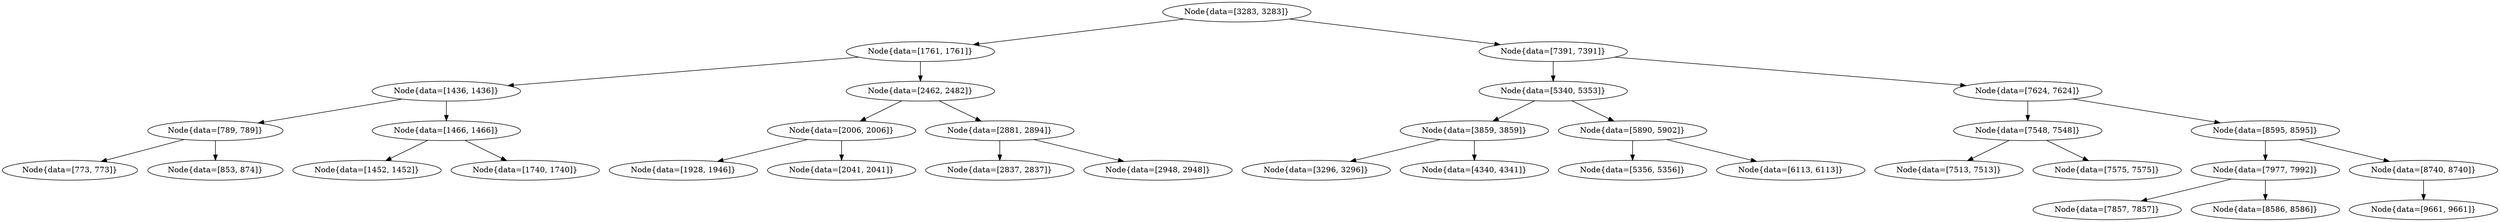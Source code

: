 digraph G{
1974252326 [label="Node{data=[3283, 3283]}"]
1974252326 -> 1697002056
1697002056 [label="Node{data=[1761, 1761]}"]
1697002056 -> 1746317515
1746317515 [label="Node{data=[1436, 1436]}"]
1746317515 -> 1869424711
1869424711 [label="Node{data=[789, 789]}"]
1869424711 -> 2143851279
2143851279 [label="Node{data=[773, 773]}"]
1869424711 -> 724060876
724060876 [label="Node{data=[853, 874]}"]
1746317515 -> 1994729354
1994729354 [label="Node{data=[1466, 1466]}"]
1994729354 -> 1892419073
1892419073 [label="Node{data=[1452, 1452]}"]
1994729354 -> 1260889084
1260889084 [label="Node{data=[1740, 1740]}"]
1697002056 -> 582024830
582024830 [label="Node{data=[2462, 2482]}"]
582024830 -> 2109097173
2109097173 [label="Node{data=[2006, 2006]}"]
2109097173 -> 1843050860
1843050860 [label="Node{data=[1928, 1946]}"]
2109097173 -> 462741352
462741352 [label="Node{data=[2041, 2041]}"]
582024830 -> 1056080234
1056080234 [label="Node{data=[2881, 2894]}"]
1056080234 -> 1907223181
1907223181 [label="Node{data=[2837, 2837]}"]
1056080234 -> 1233398797
1233398797 [label="Node{data=[2948, 2948]}"]
1974252326 -> 1960236490
1960236490 [label="Node{data=[7391, 7391]}"]
1960236490 -> 1577448427
1577448427 [label="Node{data=[5340, 5353]}"]
1577448427 -> 1088586532
1088586532 [label="Node{data=[3859, 3859]}"]
1088586532 -> 678308721
678308721 [label="Node{data=[3296, 3296]}"]
1088586532 -> 1792332595
1792332595 [label="Node{data=[4340, 4341]}"]
1577448427 -> 457178921
457178921 [label="Node{data=[5890, 5902]}"]
457178921 -> 1334883529
1334883529 [label="Node{data=[5356, 5356]}"]
457178921 -> 385629161
385629161 [label="Node{data=[6113, 6113]}"]
1960236490 -> 1526542158
1526542158 [label="Node{data=[7624, 7624]}"]
1526542158 -> 1046431119
1046431119 [label="Node{data=[7548, 7548]}"]
1046431119 -> 1948489841
1948489841 [label="Node{data=[7513, 7513]}"]
1046431119 -> 58185327
58185327 [label="Node{data=[7575, 7575]}"]
1526542158 -> 818093584
818093584 [label="Node{data=[8595, 8595]}"]
818093584 -> 1962165946
1962165946 [label="Node{data=[7977, 7992]}"]
1962165946 -> 486320197
486320197 [label="Node{data=[7857, 7857]}"]
1962165946 -> 554025243
554025243 [label="Node{data=[8586, 8586]}"]
818093584 -> 161376437
161376437 [label="Node{data=[8740, 8740]}"]
161376437 -> 1594437290
1594437290 [label="Node{data=[9661, 9661]}"]
}